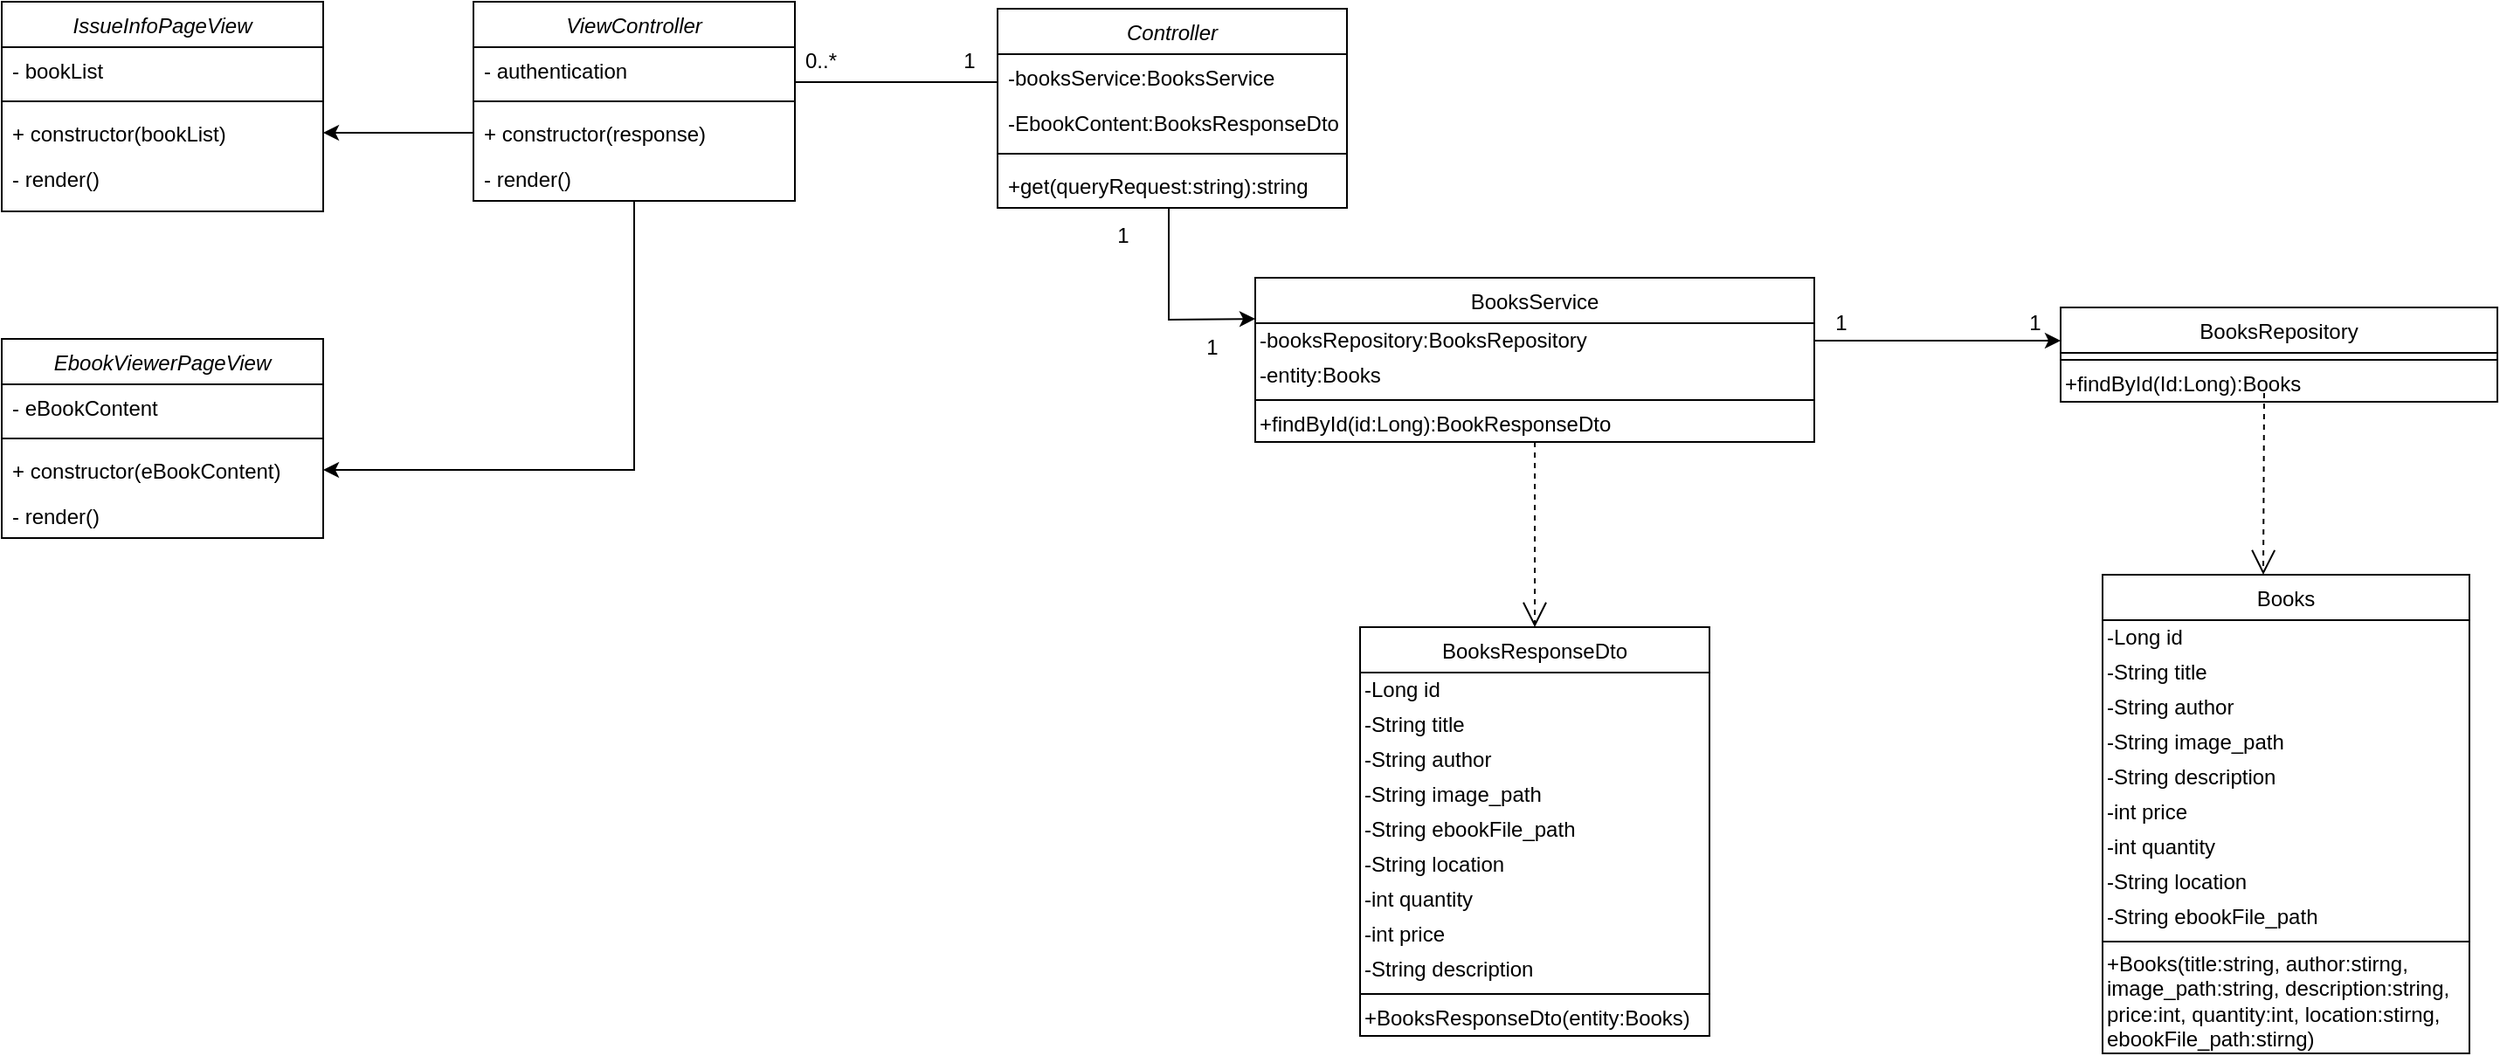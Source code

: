<?xml version="1.0" encoding="UTF-8"?>
<mxfile version="14.6.12" type="google">
  <diagram id="C5RBs43oDa-KdzZeNtuy" name="Page-1">
    <mxGraphModel dx="3076" dy="794" grid="1" gridSize="10" guides="1" tooltips="1" connect="1" arrows="1" fold="1" page="1" pageScale="1" pageWidth="827" pageHeight="1169" math="0" shadow="0">
      <root>
        <mxCell id="WIyWlLk6GJQsqaUBKTNV-0" />
        <mxCell id="WIyWlLk6GJQsqaUBKTNV-1" parent="WIyWlLk6GJQsqaUBKTNV-0" />
        <mxCell id="6Wl_9wXjOhgknvOmrXjd-9" value="Controller" style="swimlane;fontStyle=2;align=center;verticalAlign=top;childLayout=stackLayout;horizontal=1;startSize=26;horizontalStack=0;resizeParent=1;resizeLast=0;collapsible=1;marginBottom=0;rounded=0;shadow=0;strokeWidth=1;" parent="WIyWlLk6GJQsqaUBKTNV-1" vertex="1">
          <mxGeometry x="-500" y="90" width="200" height="114" as="geometry">
            <mxRectangle x="230" y="140" width="160" height="26" as="alternateBounds" />
          </mxGeometry>
        </mxCell>
        <mxCell id="6Wl_9wXjOhgknvOmrXjd-10" value="-booksService:BooksService&#xa;" style="text;align=left;verticalAlign=top;spacingLeft=4;spacingRight=4;overflow=hidden;rotatable=0;points=[[0,0.5],[1,0.5]];portConstraint=eastwest;" parent="6Wl_9wXjOhgknvOmrXjd-9" vertex="1">
          <mxGeometry y="26" width="200" height="26" as="geometry" />
        </mxCell>
        <mxCell id="y5AeBNAmy6L0c15EpjTO-43" value="-EbookContent:BooksResponseDto&#xa;" style="text;align=left;verticalAlign=top;spacingLeft=4;spacingRight=4;overflow=hidden;rotatable=0;points=[[0,0.5],[1,0.5]];portConstraint=eastwest;" parent="6Wl_9wXjOhgknvOmrXjd-9" vertex="1">
          <mxGeometry y="52" width="200" height="26" as="geometry" />
        </mxCell>
        <mxCell id="6Wl_9wXjOhgknvOmrXjd-11" value="" style="line;html=1;strokeWidth=1;align=left;verticalAlign=middle;spacingTop=-1;spacingLeft=3;spacingRight=3;rotatable=0;labelPosition=right;points=[];portConstraint=eastwest;" parent="6Wl_9wXjOhgknvOmrXjd-9" vertex="1">
          <mxGeometry y="78" width="200" height="10" as="geometry" />
        </mxCell>
        <mxCell id="6Wl_9wXjOhgknvOmrXjd-12" value="+get(queryRequest:string):string" style="text;align=left;verticalAlign=top;spacingLeft=4;spacingRight=4;overflow=hidden;rotatable=0;points=[[0,0.5],[1,0.5]];portConstraint=eastwest;" parent="6Wl_9wXjOhgknvOmrXjd-9" vertex="1">
          <mxGeometry y="88" width="200" height="26" as="geometry" />
        </mxCell>
        <mxCell id="6Wl_9wXjOhgknvOmrXjd-24" value="" style="endArrow=none;html=1;exitX=0.5;exitY=1;exitDx=0;exitDy=0;rounded=0;endFill=0;" parent="WIyWlLk6GJQsqaUBKTNV-1" edge="1">
          <mxGeometry width="50" height="50" relative="1" as="geometry">
            <mxPoint x="-616" y="132" as="sourcePoint" />
            <mxPoint x="-500" y="132" as="targetPoint" />
            <Array as="points">
              <mxPoint x="-500" y="132" />
            </Array>
          </mxGeometry>
        </mxCell>
        <mxCell id="y5AeBNAmy6L0c15EpjTO-0" value="BooksRepository" style="swimlane;fontStyle=0;align=center;verticalAlign=top;childLayout=stackLayout;horizontal=1;startSize=26;horizontalStack=0;resizeParent=1;resizeLast=0;collapsible=1;marginBottom=0;rounded=0;shadow=0;strokeWidth=1;" parent="WIyWlLk6GJQsqaUBKTNV-1" vertex="1">
          <mxGeometry x="108.5" y="261" width="250" height="54" as="geometry">
            <mxRectangle x="340" y="380" width="170" height="26" as="alternateBounds" />
          </mxGeometry>
        </mxCell>
        <mxCell id="y5AeBNAmy6L0c15EpjTO-1" value="" style="line;html=1;strokeWidth=1;align=left;verticalAlign=middle;spacingTop=-1;spacingLeft=3;spacingRight=3;rotatable=0;labelPosition=right;points=[];portConstraint=eastwest;" parent="y5AeBNAmy6L0c15EpjTO-0" vertex="1">
          <mxGeometry y="26" width="250" height="8" as="geometry" />
        </mxCell>
        <mxCell id="y5AeBNAmy6L0c15EpjTO-45" value="+findById(Id:Long):Books" style="text;html=1;align=left;verticalAlign=middle;resizable=0;points=[];autosize=1;strokeColor=none;" parent="y5AeBNAmy6L0c15EpjTO-0" vertex="1">
          <mxGeometry y="34" width="250" height="20" as="geometry" />
        </mxCell>
        <mxCell id="y5AeBNAmy6L0c15EpjTO-5" value="" style="endArrow=classic;html=1;rounded=0;entryX=0;entryY=0.25;entryDx=0;entryDy=0;exitX=0.49;exitY=1;exitDx=0;exitDy=0;exitPerimeter=0;" parent="WIyWlLk6GJQsqaUBKTNV-1" source="6Wl_9wXjOhgknvOmrXjd-12" target="y5AeBNAmy6L0c15EpjTO-6" edge="1">
          <mxGeometry width="50" height="50" relative="1" as="geometry">
            <mxPoint x="-407" y="220" as="sourcePoint" />
            <mxPoint x="-282.5" y="403" as="targetPoint" />
            <Array as="points">
              <mxPoint x="-402" y="268" />
            </Array>
          </mxGeometry>
        </mxCell>
        <mxCell id="y5AeBNAmy6L0c15EpjTO-6" value="BooksService" style="swimlane;fontStyle=0;align=center;verticalAlign=top;childLayout=stackLayout;horizontal=1;startSize=26;horizontalStack=0;resizeParent=1;resizeLast=0;collapsible=1;marginBottom=0;rounded=0;shadow=0;strokeWidth=1;" parent="WIyWlLk6GJQsqaUBKTNV-1" vertex="1">
          <mxGeometry x="-352.5" y="244" width="320" height="94" as="geometry">
            <mxRectangle x="340" y="380" width="170" height="26" as="alternateBounds" />
          </mxGeometry>
        </mxCell>
        <mxCell id="y5AeBNAmy6L0c15EpjTO-7" value="-booksRepository:BooksRepository" style="text;html=1;align=left;verticalAlign=middle;resizable=0;points=[];autosize=1;strokeColor=none;" parent="y5AeBNAmy6L0c15EpjTO-6" vertex="1">
          <mxGeometry y="26" width="320" height="20" as="geometry" />
        </mxCell>
        <mxCell id="y5AeBNAmy6L0c15EpjTO-44" value="-entity:Books" style="text;html=1;align=left;verticalAlign=middle;resizable=0;points=[];autosize=1;strokeColor=none;" parent="y5AeBNAmy6L0c15EpjTO-6" vertex="1">
          <mxGeometry y="46" width="320" height="20" as="geometry" />
        </mxCell>
        <mxCell id="y5AeBNAmy6L0c15EpjTO-8" value="" style="line;html=1;strokeWidth=1;align=left;verticalAlign=middle;spacingTop=-1;spacingLeft=3;spacingRight=3;rotatable=0;labelPosition=right;points=[];portConstraint=eastwest;" parent="y5AeBNAmy6L0c15EpjTO-6" vertex="1">
          <mxGeometry y="66" width="320" height="8" as="geometry" />
        </mxCell>
        <mxCell id="y5AeBNAmy6L0c15EpjTO-11" value="+findById(id:Long):BookResponseDto" style="text;html=1;align=left;verticalAlign=middle;resizable=0;points=[];autosize=1;strokeColor=none;" parent="y5AeBNAmy6L0c15EpjTO-6" vertex="1">
          <mxGeometry y="74" width="320" height="20" as="geometry" />
        </mxCell>
        <mxCell id="y5AeBNAmy6L0c15EpjTO-12" value="Books" style="swimlane;fontStyle=0;align=center;verticalAlign=top;childLayout=stackLayout;horizontal=1;startSize=26;horizontalStack=0;resizeParent=1;resizeLast=0;collapsible=1;marginBottom=0;rounded=0;shadow=0;strokeWidth=1;" parent="WIyWlLk6GJQsqaUBKTNV-1" vertex="1">
          <mxGeometry x="132.5" y="414" width="210" height="274" as="geometry">
            <mxRectangle x="340" y="380" width="170" height="26" as="alternateBounds" />
          </mxGeometry>
        </mxCell>
        <mxCell id="y5AeBNAmy6L0c15EpjTO-13" value="-Long id" style="text;html=1;align=left;verticalAlign=middle;resizable=0;points=[];autosize=1;strokeColor=none;" parent="y5AeBNAmy6L0c15EpjTO-12" vertex="1">
          <mxGeometry y="26" width="210" height="20" as="geometry" />
        </mxCell>
        <mxCell id="y5AeBNAmy6L0c15EpjTO-14" value="-String title&lt;span style=&quot;color: rgba(0 , 0 , 0 , 0) ; font-family: monospace ; font-size: 0px&quot;&gt;%3CmxGraphModel%3E%3Croot%3E%3CmxCell%20id%3D%220%22%2F%3E%3CmxCell%20id%3D%221%22%20parent%3D%220%22%2F%3E%3CmxCell%20id%3D%222%22%20value%3D%22%2B%22%20style%3D%22text%3Bhtml%3D1%3Balign%3Dleft%3BverticalAlign%3Dmiddle%3Bresizable%3D0%3Bpoints%3D%5B%5D%3Bautosize%3D1%3BstrokeColor%3Dnone%3B%22%20vertex%3D%221%22%20parent%3D%221%22%3E%3CmxGeometry%20x%3D%22730%22%20y%3D%22296%22%20width%3D%22180%22%20height%3D%2220%22%20as%3D%22geometry%22%2F%3E%3C%2FmxCell%3E%3C%2Froot%3E%3C%2FmxGraphModel%3E&lt;/span&gt;" style="text;html=1;align=left;verticalAlign=middle;resizable=0;points=[];autosize=1;strokeColor=none;" parent="y5AeBNAmy6L0c15EpjTO-12" vertex="1">
          <mxGeometry y="46" width="210" height="20" as="geometry" />
        </mxCell>
        <mxCell id="y5AeBNAmy6L0c15EpjTO-15" value="-String author&lt;span style=&quot;color: rgba(0 , 0 , 0 , 0) ; font-family: monospace ; font-size: 0px&quot;&gt;%3CmxGraphModel%3E%3Croot%3E%3CmxCell%20id%3D%220%22%2F%3E%3CmxCell%20id%3D%221%22%20parent%3D%220%22%2F%3E%3CmxCell%20id%3D%222%22%20value%3D%22%2B%22%20style%3D%22text%3Bhtml%3D1%3Balign%3Dleft%3BverticalAlign%3Dmiddle%3Bresizable%3D0%3Bpoints%3D%5B%5D%3Bautosize%3D1%3BstrokeColor%3Dnone%3B%22%20vertex%3D%221%22%20parent%3D%221%22%3E%3CmxGeometry%20x%3D%22730%22%20y%3D%22296%22%20width%3D%22180%22%20height%3D%2220%22%20as%3D%22geometry%22%2F%3E%3C%2FmxCell%3E%3C%2Froot%3E%3C%2FmxGraphModel%3E&lt;/span&gt;" style="text;html=1;align=left;verticalAlign=middle;resizable=0;points=[];autosize=1;strokeColor=none;" parent="y5AeBNAmy6L0c15EpjTO-12" vertex="1">
          <mxGeometry y="66" width="210" height="20" as="geometry" />
        </mxCell>
        <mxCell id="y5AeBNAmy6L0c15EpjTO-16" value="-String image_path&lt;span style=&quot;color: rgba(0 , 0 , 0 , 0) ; font-family: monospace ; font-size: 0px&quot;&gt;%3CmxGraphModel%3E%3Croot%3E%3CmxCell%20id%3D%220%22%2F%3E%3CmxCell%20id%3D%221%22%20parent%3D%220%22%2F%3E%3CmxCell%20id%3D%222%22%20value%3D%22%2B%22%20style%3D%22text%3Bhtml%3D1%3Balign%3Dleft%3BverticalAlign%3Dmiddle%3Bresizable%3D0%3Bpoints%3D%5B%5D%3Bautosize%3D1%3BstrokeColor%3Dnone%3B%22%20vertex%3D%221%22%20parent%3D%221%22%3E%3CmxGeometry%20x%3D%22730%22%20y%3D%22296%22%20width%3D%22180%22%20height%3D%2220%22%20as%3D%22geometry%22%2F%3E%3C%2FmxCell%3E%3C%2Froot%3E%3C%2FmxGraphModel%3E&lt;/span&gt;" style="text;html=1;align=left;verticalAlign=middle;resizable=0;points=[];autosize=1;strokeColor=none;" parent="y5AeBNAmy6L0c15EpjTO-12" vertex="1">
          <mxGeometry y="86" width="210" height="20" as="geometry" />
        </mxCell>
        <mxCell id="y5AeBNAmy6L0c15EpjTO-17" value="-String description&lt;span style=&quot;color: rgba(0 , 0 , 0 , 0) ; font-family: monospace ; font-size: 0px&quot;&gt;%3CmxGraphModel%3E%3Croot%3E%3CmxCell%20id%3D%220%22%2F%3E%3CmxCell%20id%3D%221%22%20parent%3D%220%22%2F%3E%3CmxCell%20id%3D%222%22%20value%3D%22%2B%22%20style%3D%22text%3Bhtml%3D1%3Balign%3Dleft%3BverticalAlign%3Dmiddle%3Bresizable%3D0%3Bpoints%3D%5B%5D%3Bautosize%3D1%3BstrokeColor%3Dnone%3B%22%20vertex%3D%221%22%20parent%3D%221%22%3E%3CmxGeometry%20x%3D%22730%22%20y%3D%22296%22%20width%3D%22180%22%20height%3D%2220%22%20as%3D%22geometry%22%2F%3E%3C%2FmxCell%3E%3C%2Froot%3E%3C%2FmxGraphModel%3E&lt;/span&gt;" style="text;html=1;align=left;verticalAlign=middle;resizable=0;points=[];autosize=1;strokeColor=none;" parent="y5AeBNAmy6L0c15EpjTO-12" vertex="1">
          <mxGeometry y="106" width="210" height="20" as="geometry" />
        </mxCell>
        <mxCell id="y5AeBNAmy6L0c15EpjTO-18" value="-int price&lt;span style=&quot;color: rgba(0 , 0 , 0 , 0) ; font-family: monospace ; font-size: 0px&quot;&gt;3CmxGraphModel%3E%3Croot%3E%3CmxCell%20id%3D%220%22%2F%3E%3CmxCell%20id%3D%221%22%20parent%3D%220%22%2F%3E%3CmxCell%20id%3D%222%22%20value%3D%22%2B%22%20style%3D%22text%3Bhtml%3D1%3Balign%3Dleft%3BverticalAlign%3Dmiddle%3Bresizable%3D0%3Bpoints%3D%5B%5D%3Bautosize%3D1%3BstrokeColor%3Dnone%3B%22%20vertex%3D%221%22%20parent%3D%221%22%3E%3CmxGeometry%20x%3D%22730%22%20y%3D%22296%22%20width%3D%22180%22%20height%3D%2220%22%20as%3D%22geometry%22%2F%3E%3C%2FmxCell%3E%3C%2Froot%3E%3C%2FmxGraphModel%3E&lt;/span&gt;" style="text;html=1;align=left;verticalAlign=middle;resizable=0;points=[];autosize=1;strokeColor=none;" parent="y5AeBNAmy6L0c15EpjTO-12" vertex="1">
          <mxGeometry y="126" width="210" height="20" as="geometry" />
        </mxCell>
        <mxCell id="y5AeBNAmy6L0c15EpjTO-19" value="-int quantity&lt;span style=&quot;color: rgba(0 , 0 , 0 , 0) ; font-family: monospace ; font-size: 0px&quot;&gt;3CmxGraphModel%3E%3Croot%3E%3CmxCell%20id%3D%220%22%2F%3E%3CmxCell%20id%3D%221%22%20parent%3D%220%22%2F%3E%3CmxCell%20id%3D%222%22%20value%3D%22%2B%22%20style%3D%22text%3Bhtml%3D1%3Balign%3Dleft%3BverticalAlign%3Dmiddle%3Bresizable%3D0%3Bpoints%3D%5B%5D%3Bautosize%3D1%3BstrokeColor%3Dnone%3B%22%20vertex%3D%221%22%20parent%3D%221%22%3E%3CmxGeometry%20x%3D%22730%22%20y%3D%22296%22%20width%3D%22180%22%20height%3D%2220%22%20as%3D%22geometry%22%2F%3E%3C%2FmxCell%3E%3C%2Froot%3E%3C%2FmxGraphModel&lt;/span&gt;" style="text;html=1;align=left;verticalAlign=middle;resizable=0;points=[];autosize=1;strokeColor=none;" parent="y5AeBNAmy6L0c15EpjTO-12" vertex="1">
          <mxGeometry y="146" width="210" height="20" as="geometry" />
        </mxCell>
        <mxCell id="y5AeBNAmy6L0c15EpjTO-20" value="-String location&lt;span style=&quot;color: rgba(0 , 0 , 0 , 0) ; font-family: monospace ; font-size: 0px&quot;&gt;%3E%3Croot%3E%3CmxCell%20id%3D%220%22%2F%3E%3CmxCell%20id%3D%221%22%20parent%3D%220%22%2F%3E%3CmxCell%20id%3D%222%22%20value%3D%22%2B%22%20style%3D%22text%3Bhtml%3D1%3Balign%3Dleft%3BverticalAlign%3Dmiddle%3Bresizable%3D0%3Bpoints%3D%5B%5D%3Bautosize%3D1%3BstrokeColor%3Dnone%3B%22%20vertex%3D%221%22%20parent%3D%221%22%3E%3CmxGeometry%20x%3D%22730%22%20y%3D%22296%22%20width%3D%22180%22%20height%3D%2220%22%20as%3D%22geometry%22%2F%3E%3C%2FmxCell%3E%3C%2Froot%3E%3C%2FmxGraphModel&lt;/span&gt;" style="text;html=1;align=left;verticalAlign=middle;resizable=0;points=[];autosize=1;strokeColor=none;" parent="y5AeBNAmy6L0c15EpjTO-12" vertex="1">
          <mxGeometry y="166" width="210" height="20" as="geometry" />
        </mxCell>
        <mxCell id="y5AeBNAmy6L0c15EpjTO-21" value="-String ebookFile_path&lt;span style=&quot;color: rgba(0 , 0 , 0 , 0) ; font-family: monospace ; font-size: 0px&quot;&gt;%3E%3Croot%3E%3CmxCell%20id%3D%220%22%2F%3E%3CmxCell%20id%3D%221%22%20parent%3D%220%22%2F%3E%3CmxCell%20id%3D%222%22%20value%3D%22%2B%22%20style%3D%22text%3Bhtml%3D1%3Balign%3Dleft%3BverticalAlign%3Dmiddle%3Bresizable%3D0%3Bpoints%3D%5B%5D%3Bautosize%3D1%3BstrokeColor%3Dnone%3B%22%20vertex%3D%221%22%20parent%3D%221%22%3E%3CmxGeometry%20x%3D%22730%22%20y%3D%22296%22%20width%3D%22180%22%20height%3D%2220%22%20as%3D%22geometry%22%2F%3E%3C%2FmxCell%3E%3C%2Froot%3E%3C%2FmxGraphModel&lt;/span&gt;" style="text;html=1;align=left;verticalAlign=middle;resizable=0;points=[];autosize=1;strokeColor=none;" parent="y5AeBNAmy6L0c15EpjTO-12" vertex="1">
          <mxGeometry y="186" width="210" height="20" as="geometry" />
        </mxCell>
        <mxCell id="y5AeBNAmy6L0c15EpjTO-22" value="" style="line;html=1;strokeWidth=1;align=left;verticalAlign=middle;spacingTop=-1;spacingLeft=3;spacingRight=3;rotatable=0;labelPosition=right;points=[];portConstraint=eastwest;" parent="y5AeBNAmy6L0c15EpjTO-12" vertex="1">
          <mxGeometry y="206" width="210" height="8" as="geometry" />
        </mxCell>
        <mxCell id="y5AeBNAmy6L0c15EpjTO-23" value="+Books(title:string, author:stirng,&lt;br&gt;image_path:string, description:string,&lt;br&gt;price:int, quantity:int, location:stirng,&lt;br&gt;ebookFile_path:stirng)" style="text;html=1;align=left;verticalAlign=middle;resizable=0;points=[];autosize=1;strokeColor=none;" parent="y5AeBNAmy6L0c15EpjTO-12" vertex="1">
          <mxGeometry y="214" width="210" height="60" as="geometry" />
        </mxCell>
        <mxCell id="y5AeBNAmy6L0c15EpjTO-24" value="BooksResponseDto" style="swimlane;fontStyle=0;align=center;verticalAlign=top;childLayout=stackLayout;horizontal=1;startSize=26;horizontalStack=0;resizeParent=1;resizeLast=0;collapsible=1;marginBottom=0;rounded=0;shadow=0;strokeWidth=1;" parent="WIyWlLk6GJQsqaUBKTNV-1" vertex="1">
          <mxGeometry x="-292.5" y="444" width="200" height="234" as="geometry">
            <mxRectangle x="340" y="380" width="170" height="26" as="alternateBounds" />
          </mxGeometry>
        </mxCell>
        <mxCell id="y5AeBNAmy6L0c15EpjTO-25" value="-Long id" style="text;html=1;align=left;verticalAlign=middle;resizable=0;points=[];autosize=1;strokeColor=none;" parent="y5AeBNAmy6L0c15EpjTO-24" vertex="1">
          <mxGeometry y="26" width="200" height="20" as="geometry" />
        </mxCell>
        <mxCell id="y5AeBNAmy6L0c15EpjTO-26" value="-String title&lt;span style=&quot;color: rgba(0 , 0 , 0 , 0) ; font-family: monospace ; font-size: 0px&quot;&gt;%3CmxGraphModel%3E%3Croot%3E%3CmxCell%20id%3D%220%22%2F%3E%3CmxCell%20id%3D%221%22%20parent%3D%220%22%2F%3E%3CmxCell%20id%3D%222%22%20value%3D%22%2B%22%20style%3D%22text%3Bhtml%3D1%3Balign%3Dleft%3BverticalAlign%3Dmiddle%3Bresizable%3D0%3Bpoints%3D%5B%5D%3Bautosize%3D1%3BstrokeColor%3Dnone%3B%22%20vertex%3D%221%22%20parent%3D%221%22%3E%3CmxGeometry%20x%3D%22730%22%20y%3D%22296%22%20width%3D%22180%22%20height%3D%2220%22%20as%3D%22geometry%22%2F%3E%3C%2FmxCell%3E%3C%2Froot%3E%3C%2FmxGraphModel%3E&lt;/span&gt;" style="text;html=1;align=left;verticalAlign=middle;resizable=0;points=[];autosize=1;strokeColor=none;" parent="y5AeBNAmy6L0c15EpjTO-24" vertex="1">
          <mxGeometry y="46" width="200" height="20" as="geometry" />
        </mxCell>
        <mxCell id="y5AeBNAmy6L0c15EpjTO-27" value="-String author&lt;span style=&quot;color: rgba(0 , 0 , 0 , 0) ; font-family: monospace ; font-size: 0px&quot;&gt;%3CmxGraphModel%3E%3Croot%3E%3CmxCell%20id%3D%220%22%2F%3E%3CmxCell%20id%3D%221%22%20parent%3D%220%22%2F%3E%3CmxCell%20id%3D%222%22%20value%3D%22%2B%22%20style%3D%22text%3Bhtml%3D1%3Balign%3Dleft%3BverticalAlign%3Dmiddle%3Bresizable%3D0%3Bpoints%3D%5B%5D%3Bautosize%3D1%3BstrokeColor%3Dnone%3B%22%20vertex%3D%221%22%20parent%3D%221%22%3E%3CmxGeometry%20x%3D%22730%22%20y%3D%22296%22%20width%3D%22180%22%20height%3D%2220%22%20as%3D%22geometry%22%2F%3E%3C%2FmxCell%3E%3C%2Froot%3E%3C%2FmxGraphModel%3E&lt;/span&gt;" style="text;html=1;align=left;verticalAlign=middle;resizable=0;points=[];autosize=1;strokeColor=none;" parent="y5AeBNAmy6L0c15EpjTO-24" vertex="1">
          <mxGeometry y="66" width="200" height="20" as="geometry" />
        </mxCell>
        <mxCell id="y5AeBNAmy6L0c15EpjTO-28" value="-String image_path&lt;span style=&quot;color: rgba(0 , 0 , 0 , 0) ; font-family: monospace ; font-size: 0px&quot;&gt;%3CmxGraphModel%3E%3Croot%3E%3CmxCell%20id%3D%220%22%2F%3E%3CmxCell%20id%3D%221%22%20parent%3D%220%22%2F%3E%3CmxCell%20id%3D%222%22%20value%3D%22%2B%22%20style%3D%22text%3Bhtml%3D1%3Balign%3Dleft%3BverticalAlign%3Dmiddle%3Bresizable%3D0%3Bpoints%3D%5B%5D%3Bautosize%3D1%3BstrokeColor%3Dnone%3B%22%20vertex%3D%221%22%20parent%3D%221%22%3E%3CmxGeometry%20x%3D%22730%22%20y%3D%22296%22%20width%3D%22180%22%20height%3D%2220%22%20as%3D%22geometry%22%2F%3E%3C%2FmxCell%3E%3C%2Froot%3E%3C%2FmxGraphModel%3E&lt;/span&gt;" style="text;html=1;align=left;verticalAlign=middle;resizable=0;points=[];autosize=1;strokeColor=none;" parent="y5AeBNAmy6L0c15EpjTO-24" vertex="1">
          <mxGeometry y="86" width="200" height="20" as="geometry" />
        </mxCell>
        <mxCell id="y5AeBNAmy6L0c15EpjTO-29" value="-String ebookFile_path&lt;span style=&quot;color: rgba(0 , 0 , 0 , 0) ; font-family: monospace ; font-size: 0px&quot;&gt;%3E%3Croot%3E%3CmxCell%20id%3D%220%22%2F%3E%3CmxCell%20id%3D%221%22%20parent%3D%220%22%2F%3E%3CmxCell%20id%3D%222%22%20value%3D%22%2B%22%20style%3D%22text%3Bhtml%3D1%3Balign%3Dleft%3BverticalAlign%3Dmiddle%3Bresizable%3D0%3Bpoints%3D%5B%5D%3Bautosize%3D1%3BstrokeColor%3Dnone%3B%22%20vertex%3D%221%22%20parent%3D%221%22%3E%3CmxGeometry%20x%3D%22730%22%20y%3D%22296%22%20width%3D%22180%22%20height%3D%2220%22%20as%3D%22geometry%22%2F%3E%3C%2FmxCell%3E%3C%2Froot%3E%3C%2FmxGraphModel&lt;/span&gt;" style="text;html=1;align=left;verticalAlign=middle;resizable=0;points=[];autosize=1;strokeColor=none;" parent="y5AeBNAmy6L0c15EpjTO-24" vertex="1">
          <mxGeometry y="106" width="200" height="20" as="geometry" />
        </mxCell>
        <mxCell id="y5AeBNAmy6L0c15EpjTO-30" value="-String location&lt;span style=&quot;color: rgba(0 , 0 , 0 , 0) ; font-family: monospace ; font-size: 0px&quot;&gt;%3E%3Croot%3E%3CmxCell%20id%3D%220%22%2F%3E%3CmxCell%20id%3D%221%22%20parent%3D%220%22%2F%3E%3CmxCell%20id%3D%222%22%20value%3D%22%2B%22%20style%3D%22text%3Bhtml%3D1%3Balign%3Dleft%3BverticalAlign%3Dmiddle%3Bresizable%3D0%3Bpoints%3D%5B%5D%3Bautosize%3D1%3BstrokeColor%3Dnone%3B%22%20vertex%3D%221%22%20parent%3D%221%22%3E%3CmxGeometry%20x%3D%22730%22%20y%3D%22296%22%20width%3D%22180%22%20height%3D%2220%22%20as%3D%22geometry%22%2F%3E%3C%2FmxCell%3E%3C%2Froot%3E%3C%2FmxGraphModel&lt;/span&gt;" style="text;html=1;align=left;verticalAlign=middle;resizable=0;points=[];autosize=1;strokeColor=none;" parent="y5AeBNAmy6L0c15EpjTO-24" vertex="1">
          <mxGeometry y="126" width="200" height="20" as="geometry" />
        </mxCell>
        <mxCell id="y5AeBNAmy6L0c15EpjTO-31" value="-int quantity&lt;span style=&quot;color: rgba(0 , 0 , 0 , 0) ; font-family: monospace ; font-size: 0px&quot;&gt;3CmxGraphModel%3E%3Croot%3E%3CmxCell%20id%3D%220%22%2F%3E%3CmxCell%20id%3D%221%22%20parent%3D%220%22%2F%3E%3CmxCell%20id%3D%222%22%20value%3D%22%2B%22%20style%3D%22text%3Bhtml%3D1%3Balign%3Dleft%3BverticalAlign%3Dmiddle%3Bresizable%3D0%3Bpoints%3D%5B%5D%3Bautosize%3D1%3BstrokeColor%3Dnone%3B%22%20vertex%3D%221%22%20parent%3D%221%22%3E%3CmxGeometry%20x%3D%22730%22%20y%3D%22296%22%20width%3D%22180%22%20height%3D%2220%22%20as%3D%22geometry%22%2F%3E%3C%2FmxCell%3E%3C%2Froot%3E%3C%2FmxGraphModel&lt;/span&gt;" style="text;html=1;align=left;verticalAlign=middle;resizable=0;points=[];autosize=1;strokeColor=none;" parent="y5AeBNAmy6L0c15EpjTO-24" vertex="1">
          <mxGeometry y="146" width="200" height="20" as="geometry" />
        </mxCell>
        <mxCell id="y5AeBNAmy6L0c15EpjTO-32" value="-int price&lt;span style=&quot;color: rgba(0 , 0 , 0 , 0) ; font-family: monospace ; font-size: 0px&quot;&gt;3CmxGraphModel%3E%3Croot%3E%3CmxCell%20id%3D%220%22%2F%3E%3CmxCell%20id%3D%221%22%20parent%3D%220%22%2F%3E%3CmxCell%20id%3D%222%22%20value%3D%22%2B%22%20style%3D%22text%3Bhtml%3D1%3Balign%3Dleft%3BverticalAlign%3Dmiddle%3Bresizable%3D0%3Bpoints%3D%5B%5D%3Bautosize%3D1%3BstrokeColor%3Dnone%3B%22%20vertex%3D%221%22%20parent%3D%221%22%3E%3CmxGeometry%20x%3D%22730%22%20y%3D%22296%22%20width%3D%22180%22%20height%3D%2220%22%20as%3D%22geometry%22%2F%3E%3C%2FmxCell%3E%3C%2Froot%3E%3C%2FmxGraphModel%3E&lt;/span&gt;" style="text;html=1;align=left;verticalAlign=middle;resizable=0;points=[];autosize=1;strokeColor=none;" parent="y5AeBNAmy6L0c15EpjTO-24" vertex="1">
          <mxGeometry y="166" width="200" height="20" as="geometry" />
        </mxCell>
        <mxCell id="y5AeBNAmy6L0c15EpjTO-33" value="-String description&lt;span style=&quot;color: rgba(0 , 0 , 0 , 0) ; font-family: monospace ; font-size: 0px&quot;&gt;%3CmxGraphModel%3E%3Croot%3E%3CmxCell%20id%3D%220%22%2F%3E%3CmxCell%20id%3D%221%22%20parent%3D%220%22%2F%3E%3CmxCell%20id%3D%222%22%20value%3D%22%2B%22%20style%3D%22text%3Bhtml%3D1%3Balign%3Dleft%3BverticalAlign%3Dmiddle%3Bresizable%3D0%3Bpoints%3D%5B%5D%3Bautosize%3D1%3BstrokeColor%3Dnone%3B%22%20vertex%3D%221%22%20parent%3D%221%22%3E%3CmxGeometry%20x%3D%22730%22%20y%3D%22296%22%20width%3D%22180%22%20height%3D%2220%22%20as%3D%22geometry%22%2F%3E%3C%2FmxCell%3E%3C%2Froot%3E%3C%2FmxGraphModel%3E&lt;/span&gt;" style="text;html=1;align=left;verticalAlign=middle;resizable=0;points=[];autosize=1;strokeColor=none;" parent="y5AeBNAmy6L0c15EpjTO-24" vertex="1">
          <mxGeometry y="186" width="200" height="20" as="geometry" />
        </mxCell>
        <mxCell id="y5AeBNAmy6L0c15EpjTO-34" value="" style="line;html=1;strokeWidth=1;align=left;verticalAlign=middle;spacingTop=-1;spacingLeft=3;spacingRight=3;rotatable=0;labelPosition=right;points=[];portConstraint=eastwest;" parent="y5AeBNAmy6L0c15EpjTO-24" vertex="1">
          <mxGeometry y="206" width="200" height="8" as="geometry" />
        </mxCell>
        <mxCell id="y5AeBNAmy6L0c15EpjTO-35" value="+BooksResponseDto(entity:Books)" style="text;html=1;align=left;verticalAlign=middle;resizable=0;points=[];autosize=1;strokeColor=none;" parent="y5AeBNAmy6L0c15EpjTO-24" vertex="1">
          <mxGeometry y="214" width="200" height="20" as="geometry" />
        </mxCell>
        <mxCell id="y5AeBNAmy6L0c15EpjTO-36" value="" style="endArrow=open;endSize=12;dashed=1;html=1;rounded=0;entryX=0.5;entryY=0;entryDx=0;entryDy=0;exitX=0.5;exitY=1;exitDx=0;exitDy=0;" parent="WIyWlLk6GJQsqaUBKTNV-1" source="y5AeBNAmy6L0c15EpjTO-6" target="y5AeBNAmy6L0c15EpjTO-24" edge="1">
          <mxGeometry x="-1" y="-106" width="160" relative="1" as="geometry">
            <mxPoint x="-193" y="358" as="sourcePoint" />
            <mxPoint x="-193" y="418" as="targetPoint" />
            <Array as="points" />
            <mxPoint x="-10" y="-22" as="offset" />
          </mxGeometry>
        </mxCell>
        <mxCell id="y5AeBNAmy6L0c15EpjTO-37" value="" style="endArrow=open;endSize=12;dashed=1;html=1;rounded=0;" parent="WIyWlLk6GJQsqaUBKTNV-1" edge="1">
          <mxGeometry x="-1" y="-106" width="160" relative="1" as="geometry">
            <mxPoint x="225" y="310" as="sourcePoint" />
            <mxPoint x="224.5" y="414" as="targetPoint" />
            <Array as="points" />
            <mxPoint x="-10" y="-22" as="offset" />
          </mxGeometry>
        </mxCell>
        <mxCell id="y5AeBNAmy6L0c15EpjTO-38" value="1" style="text;html=1;strokeColor=none;fillColor=none;align=center;verticalAlign=middle;whiteSpace=wrap;rounded=0;" parent="WIyWlLk6GJQsqaUBKTNV-1" vertex="1">
          <mxGeometry x="-443" y="210" width="30" height="20" as="geometry" />
        </mxCell>
        <mxCell id="y5AeBNAmy6L0c15EpjTO-39" value="1" style="text;html=1;strokeColor=none;fillColor=none;align=center;verticalAlign=middle;whiteSpace=wrap;rounded=0;" parent="WIyWlLk6GJQsqaUBKTNV-1" vertex="1">
          <mxGeometry x="-392.5" y="274" width="30" height="20" as="geometry" />
        </mxCell>
        <mxCell id="y5AeBNAmy6L0c15EpjTO-40" value="" style="endArrow=classic;html=1;exitX=0;exitY=1;exitDx=0;exitDy=0;rounded=0;entryX=1;entryY=1;entryDx=0;entryDy=0;" parent="WIyWlLk6GJQsqaUBKTNV-1" source="y5AeBNAmy6L0c15EpjTO-41" target="y5AeBNAmy6L0c15EpjTO-42" edge="1">
          <mxGeometry width="50" height="50" relative="1" as="geometry">
            <mxPoint x="-22.5" y="281.5" as="sourcePoint" />
            <mxPoint x="112.5" y="281.5" as="targetPoint" />
            <Array as="points" />
          </mxGeometry>
        </mxCell>
        <mxCell id="y5AeBNAmy6L0c15EpjTO-41" value="1" style="text;html=1;strokeColor=none;fillColor=none;align=center;verticalAlign=middle;whiteSpace=wrap;rounded=0;" parent="WIyWlLk6GJQsqaUBKTNV-1" vertex="1">
          <mxGeometry x="-32.5" y="260" width="30" height="20" as="geometry" />
        </mxCell>
        <mxCell id="y5AeBNAmy6L0c15EpjTO-42" value="1" style="text;html=1;strokeColor=none;fillColor=none;align=center;verticalAlign=middle;whiteSpace=wrap;rounded=0;" parent="WIyWlLk6GJQsqaUBKTNV-1" vertex="1">
          <mxGeometry x="78.5" y="260" width="30" height="20" as="geometry" />
        </mxCell>
        <mxCell id="zqlpjL5I8D7lCb4Tsc_S-0" style="edgeStyle=orthogonalEdgeStyle;rounded=0;orthogonalLoop=1;jettySize=auto;html=1;entryX=1;entryY=0.5;entryDx=0;entryDy=0;exitX=0.5;exitY=1;exitDx=0;exitDy=0;" parent="WIyWlLk6GJQsqaUBKTNV-1" source="zqlpjL5I8D7lCb4Tsc_S-1" target="zqlpjL5I8D7lCb4Tsc_S-16" edge="1">
          <mxGeometry relative="1" as="geometry">
            <mxPoint x="-708.92" y="199.012" as="sourcePoint" />
          </mxGeometry>
        </mxCell>
        <mxCell id="zqlpjL5I8D7lCb4Tsc_S-1" value="ViewController" style="swimlane;fontStyle=2;align=center;verticalAlign=top;childLayout=stackLayout;horizontal=1;startSize=26;horizontalStack=0;resizeParent=1;resizeLast=0;collapsible=1;marginBottom=0;rounded=0;shadow=0;strokeWidth=1;" parent="WIyWlLk6GJQsqaUBKTNV-1" vertex="1">
          <mxGeometry x="-800" y="86" width="184" height="114" as="geometry">
            <mxRectangle x="230" y="140" width="160" height="26" as="alternateBounds" />
          </mxGeometry>
        </mxCell>
        <mxCell id="zqlpjL5I8D7lCb4Tsc_S-2" value="- authentication" style="text;align=left;verticalAlign=top;spacingLeft=4;spacingRight=4;overflow=hidden;rotatable=0;points=[[0,0.5],[1,0.5]];portConstraint=eastwest;" parent="zqlpjL5I8D7lCb4Tsc_S-1" vertex="1">
          <mxGeometry y="26" width="184" height="26" as="geometry" />
        </mxCell>
        <mxCell id="zqlpjL5I8D7lCb4Tsc_S-3" value="" style="line;html=1;strokeWidth=1;align=left;verticalAlign=middle;spacingTop=-1;spacingLeft=3;spacingRight=3;rotatable=0;labelPosition=right;points=[];portConstraint=eastwest;" parent="zqlpjL5I8D7lCb4Tsc_S-1" vertex="1">
          <mxGeometry y="52" width="184" height="10" as="geometry" />
        </mxCell>
        <mxCell id="zqlpjL5I8D7lCb4Tsc_S-4" value="+ constructor(response)" style="text;align=left;verticalAlign=top;spacingLeft=4;spacingRight=4;overflow=hidden;rotatable=0;points=[[0,0.5],[1,0.5]];portConstraint=eastwest;" parent="zqlpjL5I8D7lCb4Tsc_S-1" vertex="1">
          <mxGeometry y="62" width="184" height="26" as="geometry" />
        </mxCell>
        <mxCell id="zqlpjL5I8D7lCb4Tsc_S-5" value="- render()" style="text;align=left;verticalAlign=top;spacingLeft=4;spacingRight=4;overflow=hidden;rotatable=0;points=[[0,0.5],[1,0.5]];portConstraint=eastwest;" parent="zqlpjL5I8D7lCb4Tsc_S-1" vertex="1">
          <mxGeometry y="88" width="184" height="26" as="geometry" />
        </mxCell>
        <mxCell id="zqlpjL5I8D7lCb4Tsc_S-6" value="IssueInfoPageView" style="swimlane;fontStyle=2;align=center;verticalAlign=top;childLayout=stackLayout;horizontal=1;startSize=26;horizontalStack=0;resizeParent=1;resizeLast=0;collapsible=1;marginBottom=0;rounded=0;shadow=0;strokeWidth=1;" parent="WIyWlLk6GJQsqaUBKTNV-1" vertex="1">
          <mxGeometry x="-1070" y="86" width="184" height="120" as="geometry">
            <mxRectangle x="230" y="140" width="160" height="26" as="alternateBounds" />
          </mxGeometry>
        </mxCell>
        <mxCell id="zqlpjL5I8D7lCb4Tsc_S-7" value="- bookList" style="text;align=left;verticalAlign=top;spacingLeft=4;spacingRight=4;overflow=hidden;rotatable=0;points=[[0,0.5],[1,0.5]];portConstraint=eastwest;" parent="zqlpjL5I8D7lCb4Tsc_S-6" vertex="1">
          <mxGeometry y="26" width="184" height="26" as="geometry" />
        </mxCell>
        <mxCell id="zqlpjL5I8D7lCb4Tsc_S-8" value="" style="line;html=1;strokeWidth=1;align=left;verticalAlign=middle;spacingTop=-1;spacingLeft=3;spacingRight=3;rotatable=0;labelPosition=right;points=[];portConstraint=eastwest;" parent="zqlpjL5I8D7lCb4Tsc_S-6" vertex="1">
          <mxGeometry y="52" width="184" height="10" as="geometry" />
        </mxCell>
        <mxCell id="zqlpjL5I8D7lCb4Tsc_S-9" value="+ constructor(bookList)" style="text;align=left;verticalAlign=top;spacingLeft=4;spacingRight=4;overflow=hidden;rotatable=0;points=[[0,0.5],[1,0.5]];portConstraint=eastwest;" parent="zqlpjL5I8D7lCb4Tsc_S-6" vertex="1">
          <mxGeometry y="62" width="184" height="26" as="geometry" />
        </mxCell>
        <mxCell id="zqlpjL5I8D7lCb4Tsc_S-10" value="- render()" style="text;align=left;verticalAlign=top;spacingLeft=4;spacingRight=4;overflow=hidden;rotatable=0;points=[[0,0.5],[1,0.5]];portConstraint=eastwest;" parent="zqlpjL5I8D7lCb4Tsc_S-6" vertex="1">
          <mxGeometry y="88" width="184" height="26" as="geometry" />
        </mxCell>
        <mxCell id="zqlpjL5I8D7lCb4Tsc_S-13" value="EbookViewerPageView" style="swimlane;fontStyle=2;align=center;verticalAlign=top;childLayout=stackLayout;horizontal=1;startSize=26;horizontalStack=0;resizeParent=1;resizeLast=0;collapsible=1;marginBottom=0;rounded=0;shadow=0;strokeWidth=1;" parent="WIyWlLk6GJQsqaUBKTNV-1" vertex="1">
          <mxGeometry x="-1070" y="279" width="184" height="114" as="geometry">
            <mxRectangle x="230" y="140" width="160" height="26" as="alternateBounds" />
          </mxGeometry>
        </mxCell>
        <mxCell id="zqlpjL5I8D7lCb4Tsc_S-14" value="- eBookContent" style="text;align=left;verticalAlign=top;spacingLeft=4;spacingRight=4;overflow=hidden;rotatable=0;points=[[0,0.5],[1,0.5]];portConstraint=eastwest;" parent="zqlpjL5I8D7lCb4Tsc_S-13" vertex="1">
          <mxGeometry y="26" width="184" height="26" as="geometry" />
        </mxCell>
        <mxCell id="zqlpjL5I8D7lCb4Tsc_S-15" value="" style="line;html=1;strokeWidth=1;align=left;verticalAlign=middle;spacingTop=-1;spacingLeft=3;spacingRight=3;rotatable=0;labelPosition=right;points=[];portConstraint=eastwest;" parent="zqlpjL5I8D7lCb4Tsc_S-13" vertex="1">
          <mxGeometry y="52" width="184" height="10" as="geometry" />
        </mxCell>
        <mxCell id="zqlpjL5I8D7lCb4Tsc_S-16" value="+ constructor(eBookContent)" style="text;align=left;verticalAlign=top;spacingLeft=4;spacingRight=4;overflow=hidden;rotatable=0;points=[[0,0.5],[1,0.5]];portConstraint=eastwest;" parent="zqlpjL5I8D7lCb4Tsc_S-13" vertex="1">
          <mxGeometry y="62" width="184" height="26" as="geometry" />
        </mxCell>
        <mxCell id="zqlpjL5I8D7lCb4Tsc_S-17" value="- render()" style="text;align=left;verticalAlign=top;spacingLeft=4;spacingRight=4;overflow=hidden;rotatable=0;points=[[0,0.5],[1,0.5]];portConstraint=eastwest;" parent="zqlpjL5I8D7lCb4Tsc_S-13" vertex="1">
          <mxGeometry y="88" width="184" height="26" as="geometry" />
        </mxCell>
        <mxCell id="zqlpjL5I8D7lCb4Tsc_S-19" style="edgeStyle=orthogonalEdgeStyle;rounded=0;orthogonalLoop=1;jettySize=auto;html=1;entryX=1;entryY=0.5;entryDx=0;entryDy=0;" parent="WIyWlLk6GJQsqaUBKTNV-1" source="zqlpjL5I8D7lCb4Tsc_S-4" target="zqlpjL5I8D7lCb4Tsc_S-9" edge="1">
          <mxGeometry relative="1" as="geometry" />
        </mxCell>
        <mxCell id="zqlpjL5I8D7lCb4Tsc_S-20" value="1" style="text;html=1;strokeColor=none;fillColor=none;align=center;verticalAlign=middle;whiteSpace=wrap;rounded=0;" parent="WIyWlLk6GJQsqaUBKTNV-1" vertex="1">
          <mxGeometry x="-526" y="110" width="20" height="20" as="geometry" />
        </mxCell>
        <mxCell id="zqlpjL5I8D7lCb4Tsc_S-21" value="0..*" style="text;html=1;strokeColor=none;fillColor=none;align=center;verticalAlign=middle;whiteSpace=wrap;rounded=0;" parent="WIyWlLk6GJQsqaUBKTNV-1" vertex="1">
          <mxGeometry x="-616" y="110" width="30" height="20" as="geometry" />
        </mxCell>
      </root>
    </mxGraphModel>
  </diagram>
</mxfile>
